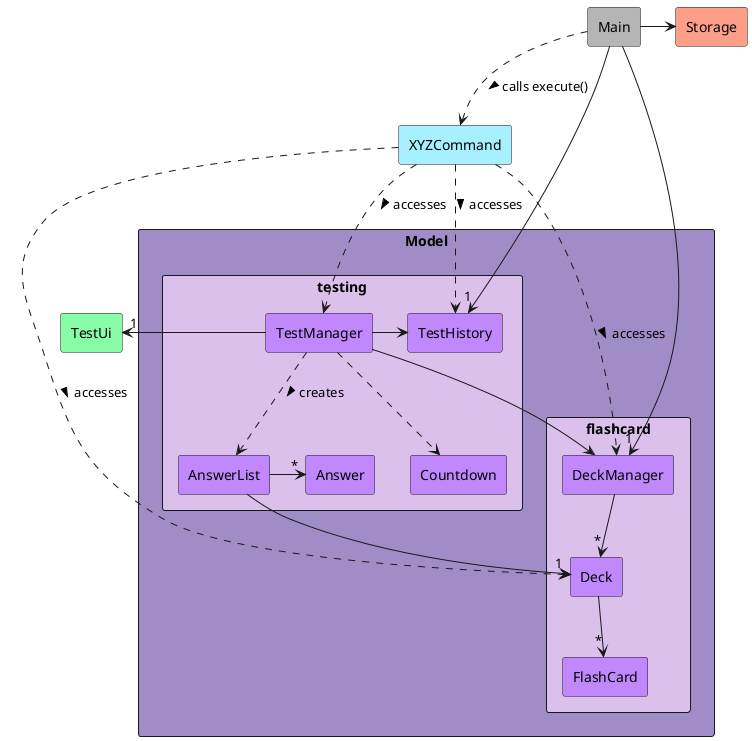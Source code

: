 @startuml
'https://plantuml.com/deployment-diagram
!define logicCOLOUR #a6f0ff
!define storageCOLOUR #fc9e88
!define modelCOLOUR #c088fc
!define boxCOLOUR #a08dc7
!define boxCOLOUR1 #dac0eb
!define mainCOLOUR #b5b5b5
!define uiCOLOUR #88fca7
!define dataCOLOUR #e34668

rectangle "Main" as main mainCOLOUR
rectangle "Storage" as storage storageCOLOUR
rectangle "XYZCommand" as command logicCOLOUR
rectangle "TestUi" as tui uiCOLOUR

rectangle "Model" as model boxCOLOUR {
rectangle "flashcard" boxCOLOUR1 {

    rectangle "Deck" as deck modelCOLOUR
    rectangle "DeckManager" as dm modelCOLOUR
    rectangle "FlashCard" as fc modelCOLOUR

}

rectangle "testing" boxCOLOUR1 {

    rectangle "Answer" as answer modelCOLOUR
    rectangle "AnswerList" as al modelCOLOUR

    rectangle "TestHistory" as th modelCOLOUR
    rectangle "TestManager" as tm modelCOLOUR
    rectangle "Countdown" as cd modelCOLOUR

}
}

main -> storage
main -[dashed]-> command: > calls execute()
main --> "1" dm
main --> "1" th
dm --> "*" deck
deck --> "*" fc
command -[dashed]-> dm: > accesses
command --[dashed]-> deck: > accesses
command -[dashed]-> tm: > accesses
command -[dashed]-> th : > accesses
tm -left-> "1" tui
tm --> dm
tm -> th

al -> "*" answer
al -> "1" deck
tm -[dashed]-> al: > creates

tm -[dashed]-> cd



@enduml